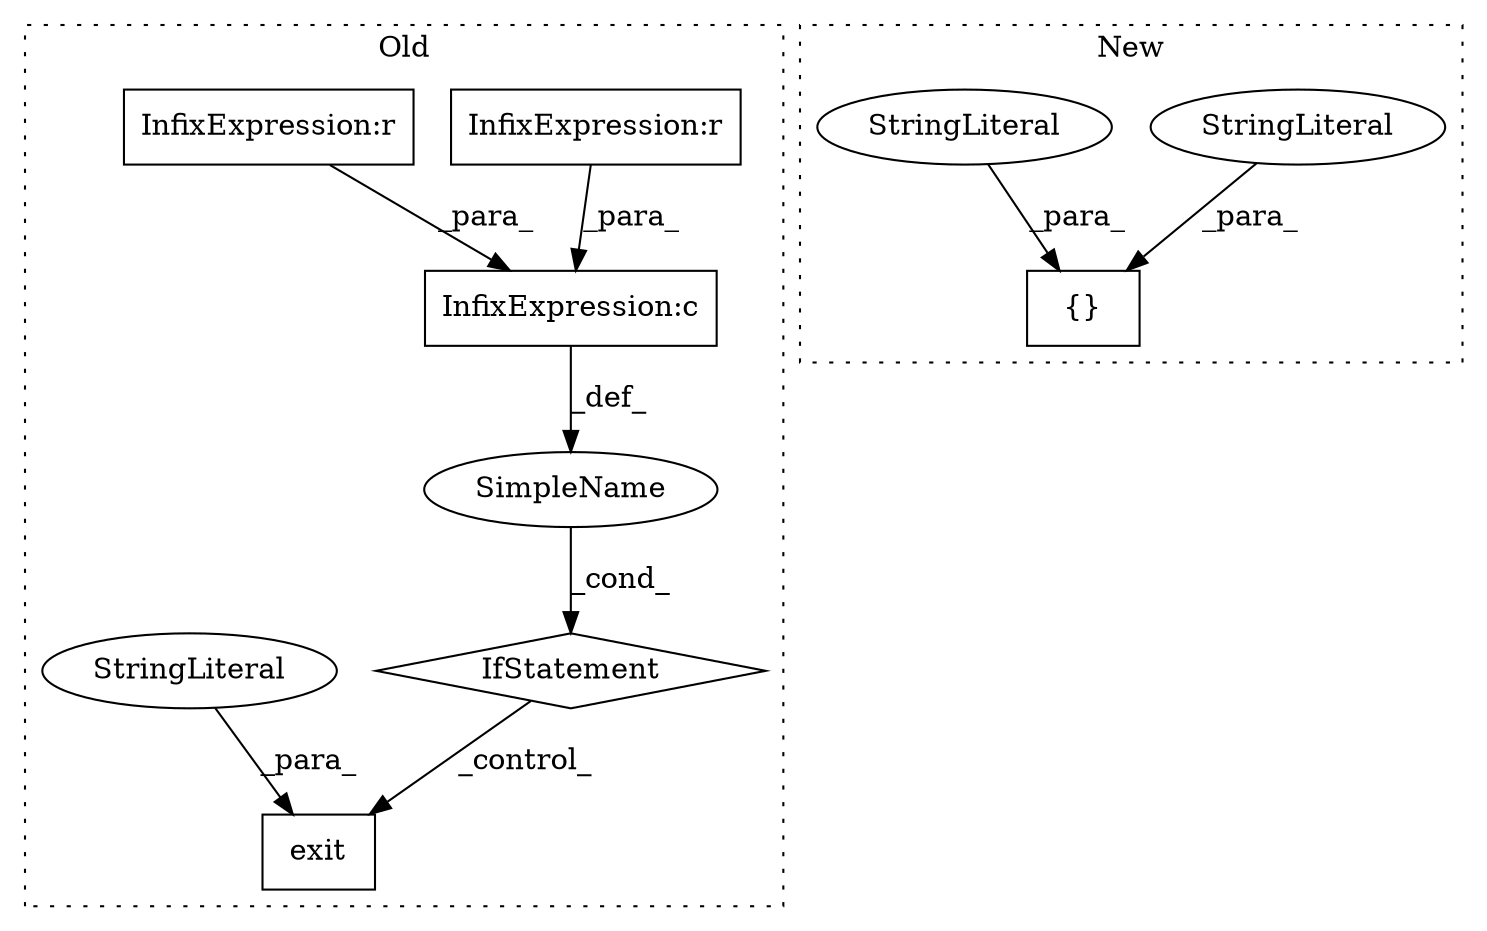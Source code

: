 digraph G {
subgraph cluster0 {
1 [label="exit" a="32" s="973,1030" l="5,1" shape="box"];
5 [label="IfStatement" a="25" s="818,959" l="4,2" shape="diamond"];
6 [label="SimpleName" a="42" s="" l="" shape="ellipse"];
7 [label="InfixExpression:r" a="27" s="839" l="8" shape="box"];
8 [label="InfixExpression:c" a="27" s="864" l="4" shape="box"];
9 [label="InfixExpression:r" a="27" s="933" l="8" shape="box"];
10 [label="StringLiteral" a="45" s="978" l="52" shape="ellipse"];
label = "Old";
style="dotted";
}
subgraph cluster1 {
2 [label="{}" a="4" s="1737,2085" l="1,1" shape="box"];
3 [label="StringLiteral" a="45" s="1880" l="39" shape="ellipse"];
4 [label="StringLiteral" a="45" s="1960" l="39" shape="ellipse"];
label = "New";
style="dotted";
}
3 -> 2 [label="_para_"];
4 -> 2 [label="_para_"];
5 -> 1 [label="_control_"];
6 -> 5 [label="_cond_"];
7 -> 8 [label="_para_"];
8 -> 6 [label="_def_"];
9 -> 8 [label="_para_"];
10 -> 1 [label="_para_"];
}